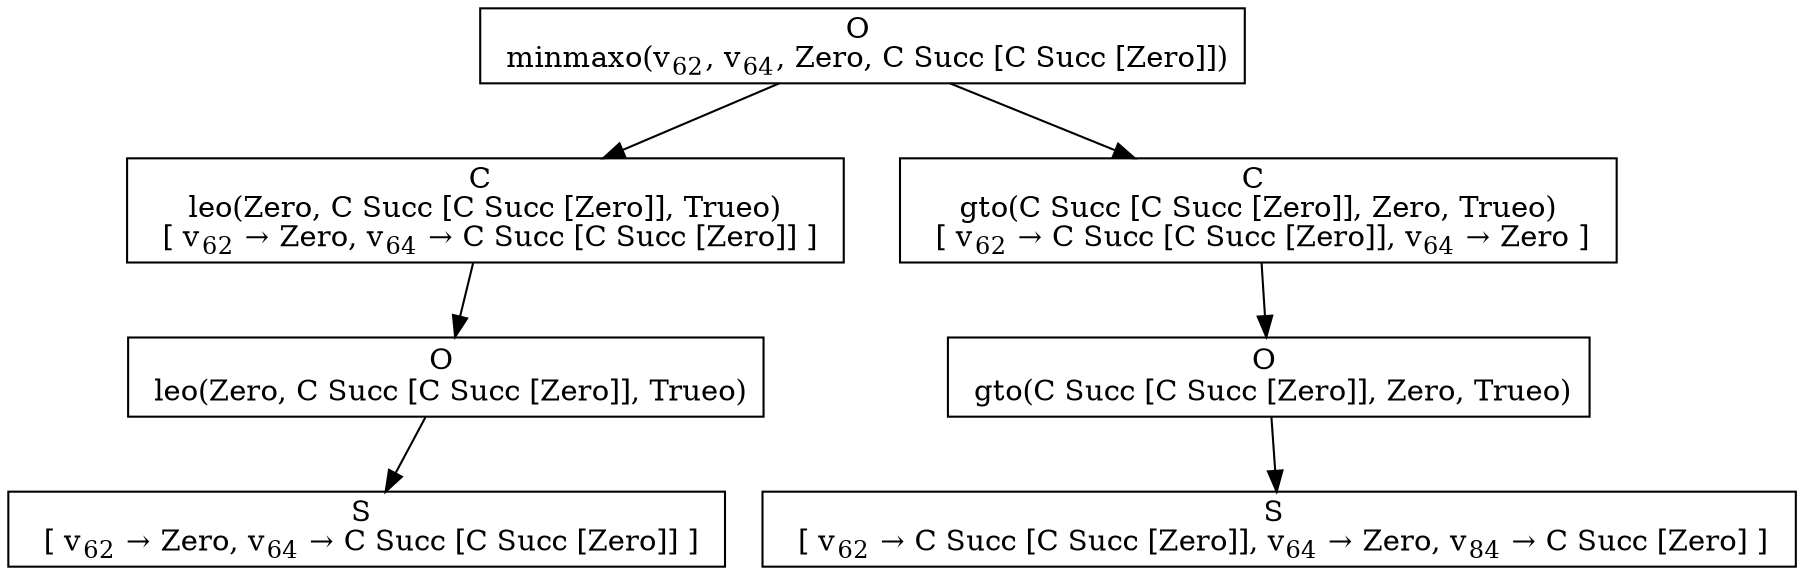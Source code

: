 digraph {
    graph [rankdir=TB
          ,bgcolor=transparent];
    node [shape=box
         ,fillcolor=white
         ,style=filled];
    0 [label=<O <BR/> minmaxo(v<SUB>62</SUB>, v<SUB>64</SUB>, Zero, C Succ [C Succ [Zero]])>];
    1 [label=<C <BR/> leo(Zero, C Succ [C Succ [Zero]], Trueo) <BR/>  [ v<SUB>62</SUB> &rarr; Zero, v<SUB>64</SUB> &rarr; C Succ [C Succ [Zero]] ] >];
    2 [label=<C <BR/> gto(C Succ [C Succ [Zero]], Zero, Trueo) <BR/>  [ v<SUB>62</SUB> &rarr; C Succ [C Succ [Zero]], v<SUB>64</SUB> &rarr; Zero ] >];
    3 [label=<O <BR/> leo(Zero, C Succ [C Succ [Zero]], Trueo)>];
    4 [label=<S <BR/>  [ v<SUB>62</SUB> &rarr; Zero, v<SUB>64</SUB> &rarr; C Succ [C Succ [Zero]] ] >];
    5 [label=<O <BR/> gto(C Succ [C Succ [Zero]], Zero, Trueo)>];
    6 [label=<S <BR/>  [ v<SUB>62</SUB> &rarr; C Succ [C Succ [Zero]], v<SUB>64</SUB> &rarr; Zero, v<SUB>84</SUB> &rarr; C Succ [Zero] ] >];
    0 -> 1 [label=""];
    0 -> 2 [label=""];
    1 -> 3 [label=""];
    2 -> 5 [label=""];
    3 -> 4 [label=""];
    5 -> 6 [label=""];
}